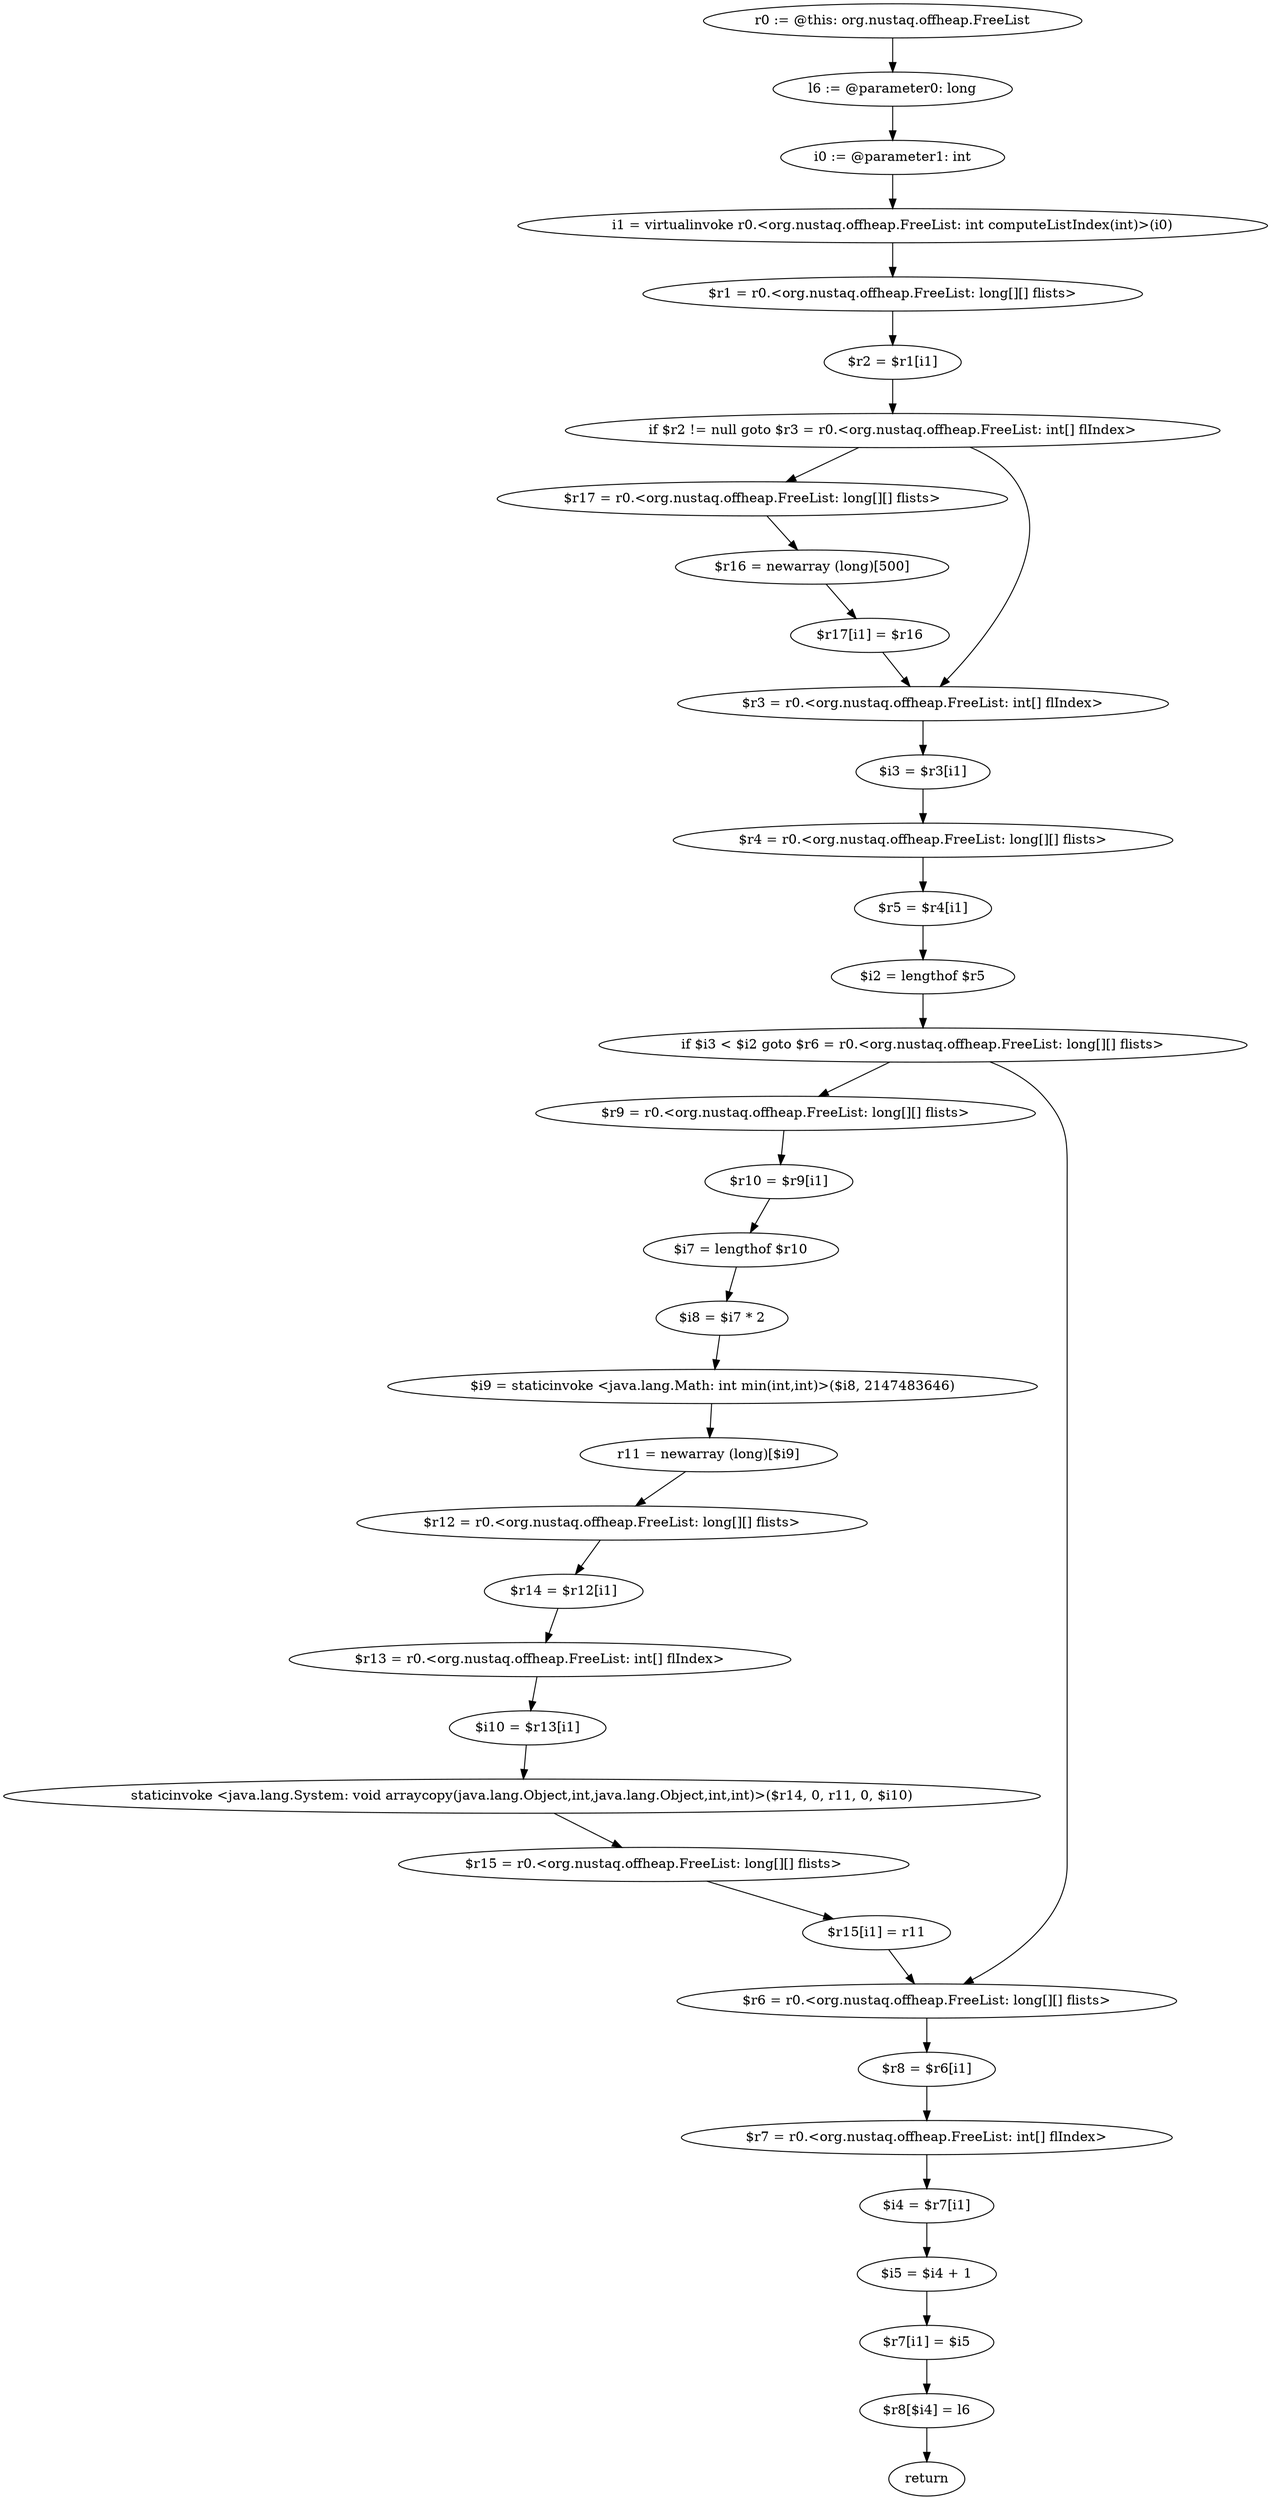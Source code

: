 digraph "unitGraph" {
    "r0 := @this: org.nustaq.offheap.FreeList"
    "l6 := @parameter0: long"
    "i0 := @parameter1: int"
    "i1 = virtualinvoke r0.<org.nustaq.offheap.FreeList: int computeListIndex(int)>(i0)"
    "$r1 = r0.<org.nustaq.offheap.FreeList: long[][] flists>"
    "$r2 = $r1[i1]"
    "if $r2 != null goto $r3 = r0.<org.nustaq.offheap.FreeList: int[] flIndex>"
    "$r17 = r0.<org.nustaq.offheap.FreeList: long[][] flists>"
    "$r16 = newarray (long)[500]"
    "$r17[i1] = $r16"
    "$r3 = r0.<org.nustaq.offheap.FreeList: int[] flIndex>"
    "$i3 = $r3[i1]"
    "$r4 = r0.<org.nustaq.offheap.FreeList: long[][] flists>"
    "$r5 = $r4[i1]"
    "$i2 = lengthof $r5"
    "if $i3 < $i2 goto $r6 = r0.<org.nustaq.offheap.FreeList: long[][] flists>"
    "$r9 = r0.<org.nustaq.offheap.FreeList: long[][] flists>"
    "$r10 = $r9[i1]"
    "$i7 = lengthof $r10"
    "$i8 = $i7 * 2"
    "$i9 = staticinvoke <java.lang.Math: int min(int,int)>($i8, 2147483646)"
    "r11 = newarray (long)[$i9]"
    "$r12 = r0.<org.nustaq.offheap.FreeList: long[][] flists>"
    "$r14 = $r12[i1]"
    "$r13 = r0.<org.nustaq.offheap.FreeList: int[] flIndex>"
    "$i10 = $r13[i1]"
    "staticinvoke <java.lang.System: void arraycopy(java.lang.Object,int,java.lang.Object,int,int)>($r14, 0, r11, 0, $i10)"
    "$r15 = r0.<org.nustaq.offheap.FreeList: long[][] flists>"
    "$r15[i1] = r11"
    "$r6 = r0.<org.nustaq.offheap.FreeList: long[][] flists>"
    "$r8 = $r6[i1]"
    "$r7 = r0.<org.nustaq.offheap.FreeList: int[] flIndex>"
    "$i4 = $r7[i1]"
    "$i5 = $i4 + 1"
    "$r7[i1] = $i5"
    "$r8[$i4] = l6"
    "return"
    "r0 := @this: org.nustaq.offheap.FreeList"->"l6 := @parameter0: long";
    "l6 := @parameter0: long"->"i0 := @parameter1: int";
    "i0 := @parameter1: int"->"i1 = virtualinvoke r0.<org.nustaq.offheap.FreeList: int computeListIndex(int)>(i0)";
    "i1 = virtualinvoke r0.<org.nustaq.offheap.FreeList: int computeListIndex(int)>(i0)"->"$r1 = r0.<org.nustaq.offheap.FreeList: long[][] flists>";
    "$r1 = r0.<org.nustaq.offheap.FreeList: long[][] flists>"->"$r2 = $r1[i1]";
    "$r2 = $r1[i1]"->"if $r2 != null goto $r3 = r0.<org.nustaq.offheap.FreeList: int[] flIndex>";
    "if $r2 != null goto $r3 = r0.<org.nustaq.offheap.FreeList: int[] flIndex>"->"$r17 = r0.<org.nustaq.offheap.FreeList: long[][] flists>";
    "if $r2 != null goto $r3 = r0.<org.nustaq.offheap.FreeList: int[] flIndex>"->"$r3 = r0.<org.nustaq.offheap.FreeList: int[] flIndex>";
    "$r17 = r0.<org.nustaq.offheap.FreeList: long[][] flists>"->"$r16 = newarray (long)[500]";
    "$r16 = newarray (long)[500]"->"$r17[i1] = $r16";
    "$r17[i1] = $r16"->"$r3 = r0.<org.nustaq.offheap.FreeList: int[] flIndex>";
    "$r3 = r0.<org.nustaq.offheap.FreeList: int[] flIndex>"->"$i3 = $r3[i1]";
    "$i3 = $r3[i1]"->"$r4 = r0.<org.nustaq.offheap.FreeList: long[][] flists>";
    "$r4 = r0.<org.nustaq.offheap.FreeList: long[][] flists>"->"$r5 = $r4[i1]";
    "$r5 = $r4[i1]"->"$i2 = lengthof $r5";
    "$i2 = lengthof $r5"->"if $i3 < $i2 goto $r6 = r0.<org.nustaq.offheap.FreeList: long[][] flists>";
    "if $i3 < $i2 goto $r6 = r0.<org.nustaq.offheap.FreeList: long[][] flists>"->"$r9 = r0.<org.nustaq.offheap.FreeList: long[][] flists>";
    "if $i3 < $i2 goto $r6 = r0.<org.nustaq.offheap.FreeList: long[][] flists>"->"$r6 = r0.<org.nustaq.offheap.FreeList: long[][] flists>";
    "$r9 = r0.<org.nustaq.offheap.FreeList: long[][] flists>"->"$r10 = $r9[i1]";
    "$r10 = $r9[i1]"->"$i7 = lengthof $r10";
    "$i7 = lengthof $r10"->"$i8 = $i7 * 2";
    "$i8 = $i7 * 2"->"$i9 = staticinvoke <java.lang.Math: int min(int,int)>($i8, 2147483646)";
    "$i9 = staticinvoke <java.lang.Math: int min(int,int)>($i8, 2147483646)"->"r11 = newarray (long)[$i9]";
    "r11 = newarray (long)[$i9]"->"$r12 = r0.<org.nustaq.offheap.FreeList: long[][] flists>";
    "$r12 = r0.<org.nustaq.offheap.FreeList: long[][] flists>"->"$r14 = $r12[i1]";
    "$r14 = $r12[i1]"->"$r13 = r0.<org.nustaq.offheap.FreeList: int[] flIndex>";
    "$r13 = r0.<org.nustaq.offheap.FreeList: int[] flIndex>"->"$i10 = $r13[i1]";
    "$i10 = $r13[i1]"->"staticinvoke <java.lang.System: void arraycopy(java.lang.Object,int,java.lang.Object,int,int)>($r14, 0, r11, 0, $i10)";
    "staticinvoke <java.lang.System: void arraycopy(java.lang.Object,int,java.lang.Object,int,int)>($r14, 0, r11, 0, $i10)"->"$r15 = r0.<org.nustaq.offheap.FreeList: long[][] flists>";
    "$r15 = r0.<org.nustaq.offheap.FreeList: long[][] flists>"->"$r15[i1] = r11";
    "$r15[i1] = r11"->"$r6 = r0.<org.nustaq.offheap.FreeList: long[][] flists>";
    "$r6 = r0.<org.nustaq.offheap.FreeList: long[][] flists>"->"$r8 = $r6[i1]";
    "$r8 = $r6[i1]"->"$r7 = r0.<org.nustaq.offheap.FreeList: int[] flIndex>";
    "$r7 = r0.<org.nustaq.offheap.FreeList: int[] flIndex>"->"$i4 = $r7[i1]";
    "$i4 = $r7[i1]"->"$i5 = $i4 + 1";
    "$i5 = $i4 + 1"->"$r7[i1] = $i5";
    "$r7[i1] = $i5"->"$r8[$i4] = l6";
    "$r8[$i4] = l6"->"return";
}

